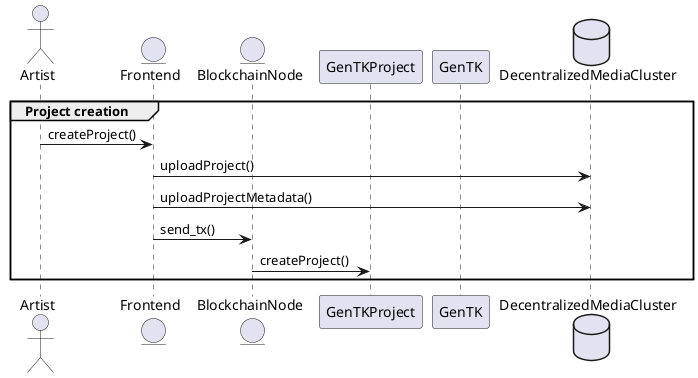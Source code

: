 @startuml sequence
actor       Artist       as artist
entity Frontend as front
entity BlockchainNode as bnode
participant GenTKProject as gentkp
participant GenTK as gentk
database    DecentralizedMediaCluster    as decMedCluster

group Project creation
artist -> front : createProject()
front -> decMedCluster : uploadProject()
front -> decMedCluster : uploadProjectMetadata()
front -> bnode : send_tx()
bnode -> gentkp : createProject()
end

@enduml
